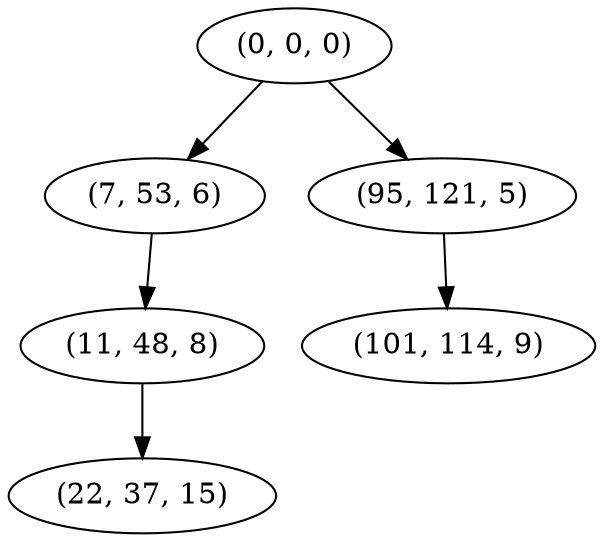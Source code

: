 digraph tree {
    "(0, 0, 0)";
    "(7, 53, 6)";
    "(11, 48, 8)";
    "(22, 37, 15)";
    "(95, 121, 5)";
    "(101, 114, 9)";
    "(0, 0, 0)" -> "(7, 53, 6)";
    "(0, 0, 0)" -> "(95, 121, 5)";
    "(7, 53, 6)" -> "(11, 48, 8)";
    "(11, 48, 8)" -> "(22, 37, 15)";
    "(95, 121, 5)" -> "(101, 114, 9)";
}
